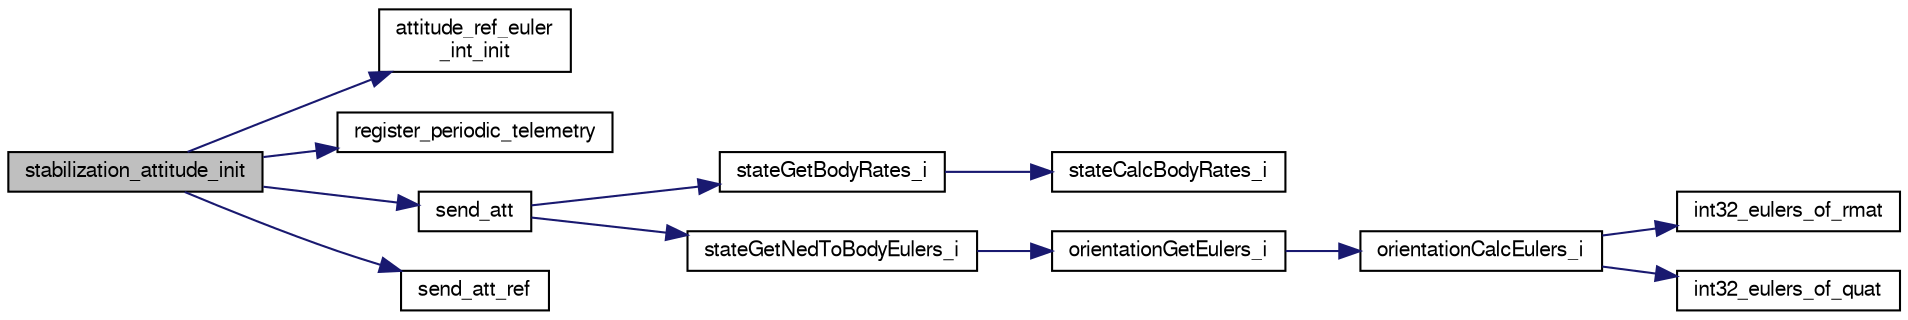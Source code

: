 digraph "stabilization_attitude_init"
{
  edge [fontname="FreeSans",fontsize="10",labelfontname="FreeSans",labelfontsize="10"];
  node [fontname="FreeSans",fontsize="10",shape=record];
  rankdir="LR";
  Node1 [label="stabilization_attitude_init",height=0.2,width=0.4,color="black", fillcolor="grey75", style="filled", fontcolor="black"];
  Node1 -> Node2 [color="midnightblue",fontsize="10",style="solid",fontname="FreeSans"];
  Node2 [label="attitude_ref_euler\l_int_init",height=0.2,width=0.4,color="black", fillcolor="white", style="filled",URL="$stabilization__attitude__ref__euler__int_8c.html#aae3bc71c17408186daa1e4675c574edf"];
  Node1 -> Node3 [color="midnightblue",fontsize="10",style="solid",fontname="FreeSans"];
  Node3 [label="register_periodic_telemetry",height=0.2,width=0.4,color="black", fillcolor="white", style="filled",URL="$telemetry_8c.html#a8b8cf43739f06c54d16370c141b541a0",tooltip="Register a telemetry callback function. "];
  Node1 -> Node4 [color="midnightblue",fontsize="10",style="solid",fontname="FreeSans"];
  Node4 [label="send_att",height=0.2,width=0.4,color="black", fillcolor="white", style="filled",URL="$stabilization__attitude__euler__int_8c.html#ae9244e1c3c685a32cc7ac97134ea6f6d"];
  Node4 -> Node5 [color="midnightblue",fontsize="10",style="solid",fontname="FreeSans"];
  Node5 [label="stateGetBodyRates_i",height=0.2,width=0.4,color="black", fillcolor="white", style="filled",URL="$group__state__rate.html#ga3fc058302e6f40bf0b8797ca9a7ed60f",tooltip="Get vehicle body angular rate (int). "];
  Node5 -> Node6 [color="midnightblue",fontsize="10",style="solid",fontname="FreeSans"];
  Node6 [label="stateCalcBodyRates_i",height=0.2,width=0.4,color="black", fillcolor="white", style="filled",URL="$group__state__rate.html#gaa244b14b2780206f600f9ded7d7cf180"];
  Node4 -> Node7 [color="midnightblue",fontsize="10",style="solid",fontname="FreeSans"];
  Node7 [label="stateGetNedToBodyEulers_i",height=0.2,width=0.4,color="black", fillcolor="white", style="filled",URL="$group__state__attitude.html#ga5ae8778366c1fad669189cb2def40792",tooltip="Get vehicle body attitude euler angles (int). "];
  Node7 -> Node8 [color="midnightblue",fontsize="10",style="solid",fontname="FreeSans"];
  Node8 [label="orientationGetEulers_i",height=0.2,width=0.4,color="black", fillcolor="white", style="filled",URL="$group__math__orientation__representation.html#gae05f220bbbdaafcbe11bc2d1fb622f39",tooltip="Get vehicle body attitude euler angles (int). "];
  Node8 -> Node9 [color="midnightblue",fontsize="10",style="solid",fontname="FreeSans"];
  Node9 [label="orientationCalcEulers_i",height=0.2,width=0.4,color="black", fillcolor="white", style="filled",URL="$group__math__orientation__representation.html#gaa07c68d2ea52188413c8c90ce48b73c8"];
  Node9 -> Node10 [color="midnightblue",fontsize="10",style="solid",fontname="FreeSans"];
  Node10 [label="int32_eulers_of_rmat",height=0.2,width=0.4,color="black", fillcolor="white", style="filled",URL="$group__math__algebra__int.html#gaf2f61a27841c68cefbd27a8614fcd90e"];
  Node9 -> Node11 [color="midnightblue",fontsize="10",style="solid",fontname="FreeSans"];
  Node11 [label="int32_eulers_of_quat",height=0.2,width=0.4,color="black", fillcolor="white", style="filled",URL="$group__math__algebra__int.html#ga02ccc32cb7b533e0c7cf18140fb7104e"];
  Node1 -> Node12 [color="midnightblue",fontsize="10",style="solid",fontname="FreeSans"];
  Node12 [label="send_att_ref",height=0.2,width=0.4,color="black", fillcolor="white", style="filled",URL="$stabilization__attitude__euler__int_8c.html#a457dc37242ecee10254c28cb14d56ba7"];
}
